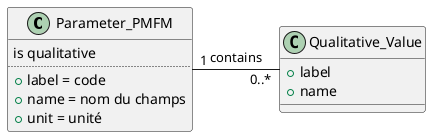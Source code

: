 @startuml

class Parameter_PMFM {
  is qualitative
  ..
      +label = code
      +name = nom du champs
      +unit = unité
}
class Qualitative_Value {
  +label
  +name
  }


Parameter_PMFM "1" -right- "0..*" Qualitative_Value : contains

@enduml
